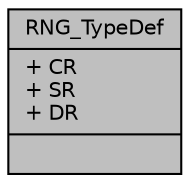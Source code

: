 digraph "RNG_TypeDef"
{
  edge [fontname="Helvetica",fontsize="10",labelfontname="Helvetica",labelfontsize="10"];
  node [fontname="Helvetica",fontsize="10",shape=record];
  Node1 [label="{RNG_TypeDef\n|+ CR\l+ SR\l+ DR\l|}",height=0.2,width=0.4,color="black", fillcolor="grey75", style="filled", fontcolor="black"];
}
